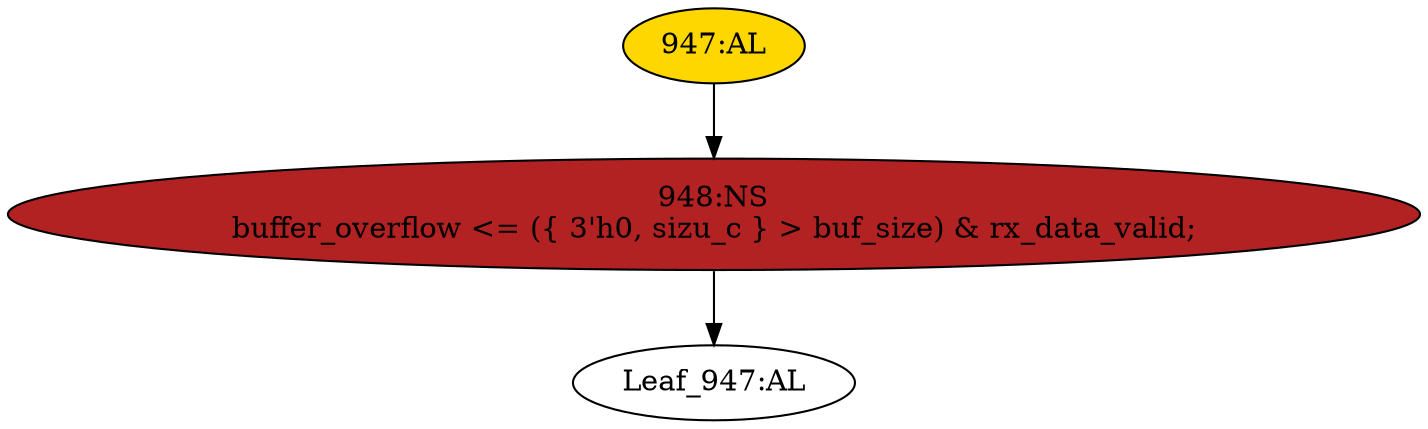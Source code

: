 strict digraph "" {
	node [label="\N"];
	"Leaf_947:AL"	 [def_var="['buffer_overflow']",
		label="Leaf_947:AL"];
	"947:AL"	 [ast="<pyverilog.vparser.ast.Always object at 0x7fae5e1121d0>",
		clk_sens=True,
		fillcolor=gold,
		label="947:AL",
		sens="['clk']",
		statements="[]",
		style=filled,
		typ=Always,
		use_var="['rx_data_valid', 'buf_size', 'sizu_c']"];
	"948:NS"	 [ast="<pyverilog.vparser.ast.NonblockingSubstitution object at 0x7fae5e1122d0>",
		fillcolor=firebrick,
		label="948:NS
buffer_overflow <= ({ 3'h0, sizu_c } > buf_size) & rx_data_valid;",
		statements="[<pyverilog.vparser.ast.NonblockingSubstitution object at 0x7fae5e1122d0>]",
		style=filled,
		typ=NonblockingSubstitution];
	"947:AL" -> "948:NS"	 [cond="[]",
		lineno=None];
	"948:NS" -> "Leaf_947:AL"	 [cond="[]",
		lineno=None];
}
